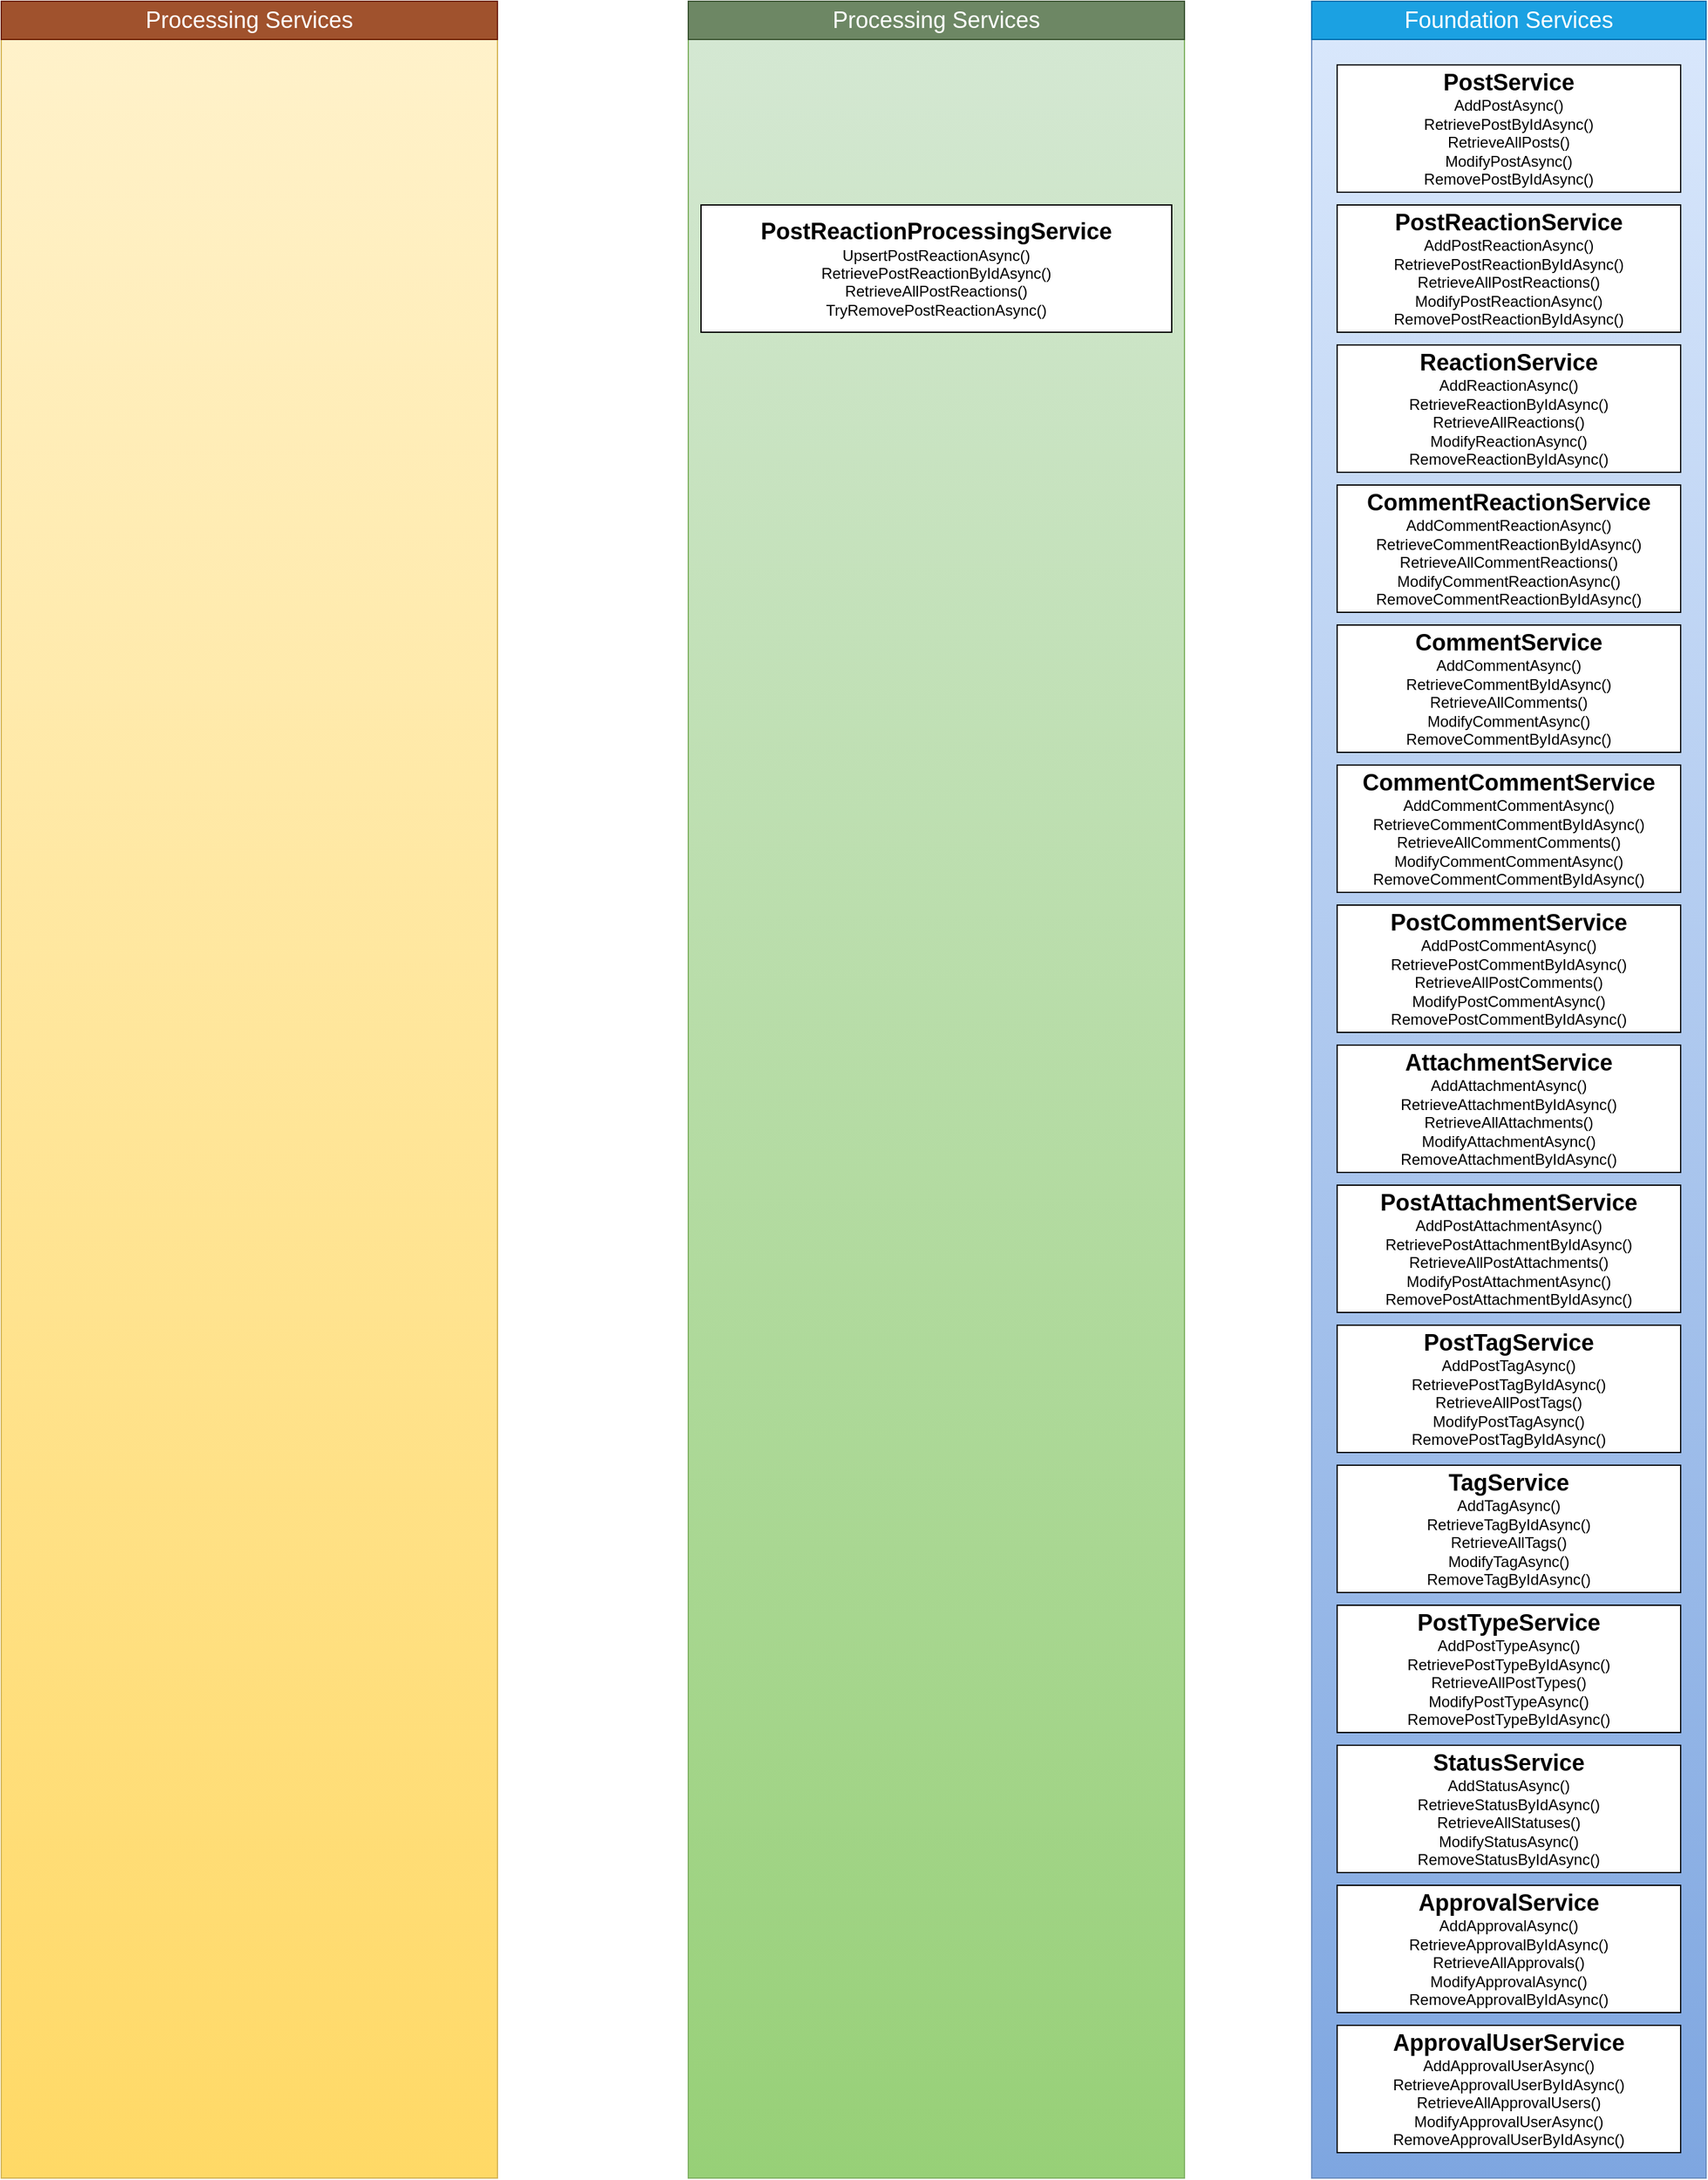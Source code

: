 <mxfile version="15.8.7" type="device"><diagram id="kiKk1n-D-XoCB5oHj8_h" name="Page-1"><mxGraphModel dx="2249" dy="865" grid="1" gridSize="10" guides="1" tooltips="1" connect="1" arrows="1" fold="1" page="1" pageScale="1" pageWidth="827" pageHeight="1169" math="0" shadow="0"><root><mxCell id="0"/><mxCell id="1" parent="0"/><mxCell id="gkK6Q-dhJOil-6ONaN_w-1" value="" style="rounded=0;whiteSpace=wrap;html=1;fillColor=#dae8fc;gradientColor=#7ea6e0;strokeColor=#6c8ebf;" parent="1" vertex="1"><mxGeometry x="400" y="70" width="310" height="1710" as="geometry"/></mxCell><mxCell id="gkK6Q-dhJOil-6ONaN_w-2" value="&lt;b&gt;&lt;font style=&quot;font-size: 18px&quot;&gt;PostService&lt;/font&gt;&lt;/b&gt;&lt;br&gt;AddPostAsync()&lt;br&gt;RetrievePostByIdAsync()&lt;br&gt;RetrieveAllPosts()&lt;br&gt;ModifyPostAsync()&lt;br&gt;RemovePostByIdAsync()" style="rounded=0;whiteSpace=wrap;html=1;" parent="1" vertex="1"><mxGeometry x="420" y="120" width="270" height="100" as="geometry"/></mxCell><mxCell id="gkK6Q-dhJOil-6ONaN_w-3" value="&lt;b&gt;&lt;font style=&quot;font-size: 18px&quot;&gt;PostReactionService&lt;/font&gt;&lt;/b&gt;&lt;br&gt;AddPostReactionAsync()&lt;br&gt;RetrievePostReactionByIdAsync()&lt;br&gt;RetrieveAllPostReactions()&lt;br&gt;ModifyPostReactionAsync()&lt;br&gt;RemovePostReactionByIdAsync()" style="rounded=0;whiteSpace=wrap;html=1;" parent="1" vertex="1"><mxGeometry x="420" y="230" width="270" height="100" as="geometry"/></mxCell><mxCell id="gkK6Q-dhJOil-6ONaN_w-4" value="&lt;b&gt;&lt;font style=&quot;font-size: 18px&quot;&gt;ReactionService&lt;/font&gt;&lt;/b&gt;&lt;br&gt;AddReactionAsync()&lt;br&gt;RetrieveReactionByIdAsync()&lt;br&gt;RetrieveAllReactions()&lt;br&gt;ModifyReactionAsync()&lt;br&gt;RemoveReactionByIdAsync()" style="rounded=0;whiteSpace=wrap;html=1;" parent="1" vertex="1"><mxGeometry x="420" y="340" width="270" height="100" as="geometry"/></mxCell><mxCell id="gkK6Q-dhJOil-6ONaN_w-5" value="&lt;b&gt;&lt;font style=&quot;font-size: 18px&quot;&gt;CommentReactionService&lt;/font&gt;&lt;/b&gt;&lt;br&gt;AddCommentReactionAsync()&lt;br&gt;RetrieveCommentReactionByIdAsync()&lt;br&gt;RetrieveAllCommentReactions()&lt;br&gt;ModifyCommentReactionAsync()&lt;br&gt;RemoveCommentReactionByIdAsync()" style="rounded=0;whiteSpace=wrap;html=1;" parent="1" vertex="1"><mxGeometry x="420" y="450" width="270" height="100" as="geometry"/></mxCell><mxCell id="gkK6Q-dhJOil-6ONaN_w-6" value="&lt;b&gt;&lt;font style=&quot;font-size: 18px&quot;&gt;CommentService&lt;/font&gt;&lt;/b&gt;&lt;br&gt;AddCommentAsync()&lt;br&gt;RetrieveCommentByIdAsync()&lt;br&gt;RetrieveAllComments()&lt;br&gt;ModifyCommentAsync()&lt;br&gt;RemoveCommentByIdAsync()" style="rounded=0;whiteSpace=wrap;html=1;" parent="1" vertex="1"><mxGeometry x="420" y="560" width="270" height="100" as="geometry"/></mxCell><mxCell id="gkK6Q-dhJOil-6ONaN_w-7" value="&lt;b&gt;&lt;font style=&quot;font-size: 18px&quot;&gt;CommentCommentService&lt;/font&gt;&lt;/b&gt;&lt;br&gt;AddCommentCommentAsync()&lt;br&gt;RetrieveCommentCommentByIdAsync()&lt;br&gt;RetrieveAllCommentComments()&lt;br&gt;ModifyCommentCommentAsync()&lt;br&gt;RemoveCommentCommentByIdAsync()" style="rounded=0;whiteSpace=wrap;html=1;" parent="1" vertex="1"><mxGeometry x="420" y="670" width="270" height="100" as="geometry"/></mxCell><mxCell id="gkK6Q-dhJOil-6ONaN_w-8" value="&lt;b&gt;&lt;font style=&quot;font-size: 18px&quot;&gt;AttachmentService&lt;/font&gt;&lt;/b&gt;&lt;br&gt;AddAttachmentAsync()&lt;br&gt;RetrieveAttachmentByIdAsync()&lt;br&gt;RetrieveAllAttachments()&lt;br&gt;ModifyAttachmentAsync()&lt;br&gt;RemoveAttachmentByIdAsync()" style="rounded=0;whiteSpace=wrap;html=1;" parent="1" vertex="1"><mxGeometry x="420" y="890" width="270" height="100" as="geometry"/></mxCell><mxCell id="gkK6Q-dhJOil-6ONaN_w-9" value="&lt;b&gt;&lt;font style=&quot;font-size: 18px&quot;&gt;PostAttachmentService&lt;/font&gt;&lt;/b&gt;&lt;br&gt;AddPostAttachmentAsync()&lt;br&gt;RetrievePostAttachmentByIdAsync()&lt;br&gt;RetrieveAllPostAttachments()&lt;br&gt;ModifyPostAttachmentAsync()&lt;br&gt;RemovePostAttachmentByIdAsync()" style="rounded=0;whiteSpace=wrap;html=1;" parent="1" vertex="1"><mxGeometry x="420" y="1000" width="270" height="100" as="geometry"/></mxCell><mxCell id="gkK6Q-dhJOil-6ONaN_w-10" value="&lt;b&gt;&lt;font style=&quot;font-size: 18px&quot;&gt;PostCommentService&lt;/font&gt;&lt;/b&gt;&lt;br&gt;AddPostCommentAsync()&lt;br&gt;RetrievePostCommentByIdAsync()&lt;br&gt;RetrieveAllPostComments()&lt;br&gt;ModifyPostCommentAsync()&lt;br&gt;RemovePostCommentByIdAsync()" style="rounded=0;whiteSpace=wrap;html=1;" parent="1" vertex="1"><mxGeometry x="420" y="780" width="270" height="100" as="geometry"/></mxCell><mxCell id="gkK6Q-dhJOil-6ONaN_w-11" value="&lt;b&gt;&lt;font style=&quot;font-size: 18px&quot;&gt;PostTagService&lt;/font&gt;&lt;/b&gt;&lt;br&gt;AddPostTagAsync()&lt;br&gt;RetrievePostTagByIdAsync()&lt;br&gt;RetrieveAllPostTags()&lt;br&gt;ModifyPostTagAsync()&lt;br&gt;RemovePostTagByIdAsync()" style="rounded=0;whiteSpace=wrap;html=1;" parent="1" vertex="1"><mxGeometry x="420" y="1110" width="270" height="100" as="geometry"/></mxCell><mxCell id="gkK6Q-dhJOil-6ONaN_w-12" value="&lt;b&gt;&lt;font style=&quot;font-size: 18px&quot;&gt;TagService&lt;/font&gt;&lt;/b&gt;&lt;br&gt;AddTagAsync()&lt;br&gt;RetrieveTagByIdAsync()&lt;br&gt;RetrieveAllTags()&lt;br&gt;ModifyTagAsync()&lt;br&gt;RemoveTagByIdAsync()" style="rounded=0;whiteSpace=wrap;html=1;" parent="1" vertex="1"><mxGeometry x="420" y="1220" width="270" height="100" as="geometry"/></mxCell><mxCell id="gkK6Q-dhJOil-6ONaN_w-13" value="&lt;b&gt;&lt;font style=&quot;font-size: 18px&quot;&gt;PostTypeService&lt;/font&gt;&lt;/b&gt;&lt;br&gt;AddPostTypeAsync()&lt;br&gt;RetrievePostTypeByIdAsync()&lt;br&gt;RetrieveAllPostTypes()&lt;br&gt;ModifyPostTypeAsync()&lt;br&gt;RemovePostTypeByIdAsync()" style="rounded=0;whiteSpace=wrap;html=1;" parent="1" vertex="1"><mxGeometry x="420" y="1330" width="270" height="100" as="geometry"/></mxCell><mxCell id="gkK6Q-dhJOil-6ONaN_w-14" value="&lt;b&gt;&lt;font style=&quot;font-size: 18px&quot;&gt;StatusService&lt;/font&gt;&lt;/b&gt;&lt;br&gt;AddStatusAsync()&lt;br&gt;RetrieveStatusByIdAsync()&lt;br&gt;RetrieveAllStatuses()&lt;br&gt;ModifyStatusAsync()&lt;br&gt;RemoveStatusByIdAsync()" style="rounded=0;whiteSpace=wrap;html=1;" parent="1" vertex="1"><mxGeometry x="420" y="1440" width="270" height="100" as="geometry"/></mxCell><mxCell id="gkK6Q-dhJOil-6ONaN_w-15" value="&lt;b&gt;&lt;font style=&quot;font-size: 18px&quot;&gt;ApprovalService&lt;/font&gt;&lt;/b&gt;&lt;br&gt;AddApprovalAsync()&lt;br&gt;RetrieveApprovalByIdAsync()&lt;br&gt;RetrieveAllApprovals()&lt;br&gt;ModifyApprovalAsync()&lt;br&gt;RemoveApprovalByIdAsync()" style="rounded=0;whiteSpace=wrap;html=1;" parent="1" vertex="1"><mxGeometry x="420" y="1550" width="270" height="100" as="geometry"/></mxCell><mxCell id="gkK6Q-dhJOil-6ONaN_w-16" value="Foundation Services" style="rounded=0;whiteSpace=wrap;html=1;fontSize=18;fillColor=#1ba1e2;fontColor=#ffffff;strokeColor=#006EAF;" parent="1" vertex="1"><mxGeometry x="400" y="70" width="310" height="30" as="geometry"/></mxCell><mxCell id="gkK6Q-dhJOil-6ONaN_w-17" value="" style="rounded=0;whiteSpace=wrap;html=1;fillColor=#d5e8d4;gradientColor=#97d077;strokeColor=#82b366;" parent="1" vertex="1"><mxGeometry x="-90" y="70" width="390" height="1710" as="geometry"/></mxCell><mxCell id="gkK6Q-dhJOil-6ONaN_w-18" value="Processing Services" style="rounded=0;whiteSpace=wrap;html=1;fontSize=18;fillColor=#6d8764;fontColor=#ffffff;strokeColor=#3A5431;" parent="1" vertex="1"><mxGeometry x="-90" y="70" width="390" height="30" as="geometry"/></mxCell><mxCell id="gkK6Q-dhJOil-6ONaN_w-20" value="&lt;b&gt;&lt;font style=&quot;font-size: 18px&quot;&gt;PostReactionProcessingService&lt;/font&gt;&lt;/b&gt;&lt;br&gt;UpsertPostReactionAsync()&lt;br&gt;RetrievePostReactionByIdAsync()&lt;br&gt;RetrieveAllPostReactions()&lt;br&gt;TryRemovePostReactionAsync()" style="rounded=0;whiteSpace=wrap;html=1;" parent="1" vertex="1"><mxGeometry x="-80" y="230" width="370" height="100" as="geometry"/></mxCell><mxCell id="gkK6Q-dhJOil-6ONaN_w-24" value="" style="rounded=0;whiteSpace=wrap;html=1;fillColor=#fff2cc;gradientColor=#ffd966;strokeColor=#d6b656;" parent="1" vertex="1"><mxGeometry x="-630" y="70" width="390" height="1710" as="geometry"/></mxCell><mxCell id="gkK6Q-dhJOil-6ONaN_w-25" value="Processing Services" style="rounded=0;whiteSpace=wrap;html=1;fontSize=18;fillColor=#a0522d;strokeColor=#6D1F00;fontColor=#ffffff;" parent="1" vertex="1"><mxGeometry x="-630" y="70" width="390" height="30" as="geometry"/></mxCell><mxCell id="lyVTPC2r9ALsvFBUwjdE-1" value="&lt;b&gt;&lt;font style=&quot;font-size: 18px&quot;&gt;ApprovalUserService&lt;/font&gt;&lt;/b&gt;&lt;br&gt;AddApprovalUserAsync()&lt;br&gt;RetrieveApprovalUserByIdAsync()&lt;br&gt;RetrieveAllApprovalUsers()&lt;br&gt;ModifyApprovalUserAsync()&lt;br&gt;RemoveApprovalUserByIdAsync()" style="rounded=0;whiteSpace=wrap;html=1;" vertex="1" parent="1"><mxGeometry x="420" y="1660" width="270" height="100" as="geometry"/></mxCell></root></mxGraphModel></diagram></mxfile>
